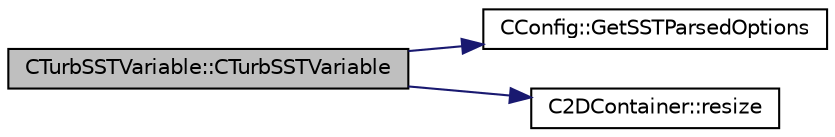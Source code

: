 digraph "CTurbSSTVariable::CTurbSSTVariable"
{
 // LATEX_PDF_SIZE
  edge [fontname="Helvetica",fontsize="10",labelfontname="Helvetica",labelfontsize="10"];
  node [fontname="Helvetica",fontsize="10",shape=record];
  rankdir="LR";
  Node1 [label="CTurbSSTVariable::CTurbSSTVariable",height=0.2,width=0.4,color="black", fillcolor="grey75", style="filled", fontcolor="black",tooltip="Constructor of the class."];
  Node1 -> Node2 [color="midnightblue",fontsize="10",style="solid",fontname="Helvetica"];
  Node2 [label="CConfig::GetSSTParsedOptions",height=0.2,width=0.4,color="black", fillcolor="white", style="filled",URL="$classCConfig.html#abe5e804a6d079692eaa87cdcb54d8226",tooltip="Get parsed SST option data structure."];
  Node1 -> Node3 [color="midnightblue",fontsize="10",style="solid",fontname="Helvetica"];
  Node3 [label="C2DContainer::resize",height=0.2,width=0.4,color="black", fillcolor="white", style="filled",URL="$classC2DContainer.html#adefb48b593f76aa322e228fea8f76127",tooltip="Request a change of size."];
}
